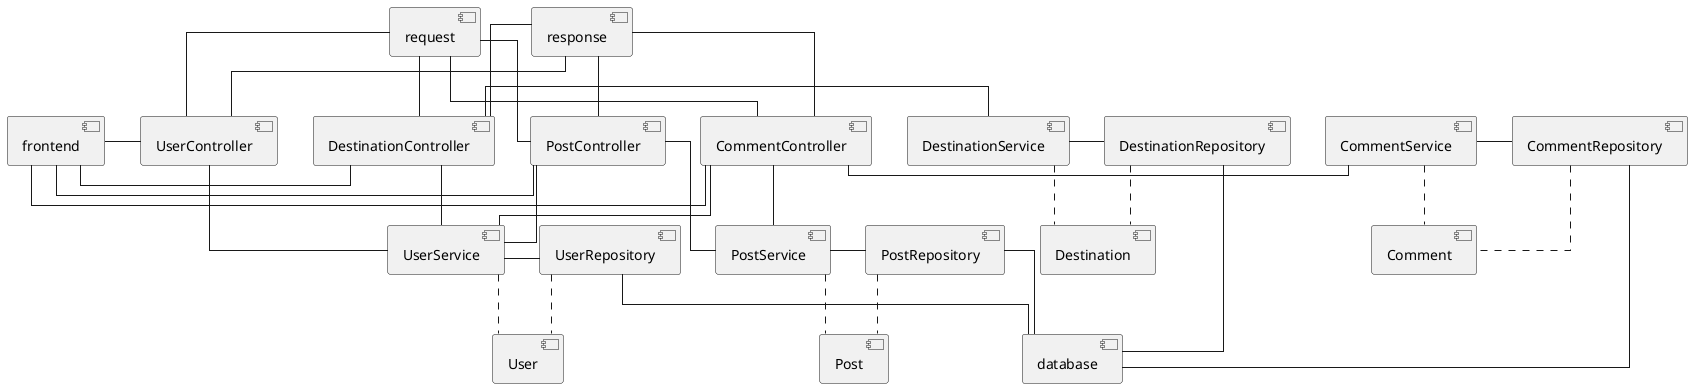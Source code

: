 @startuml overview
top to bottom direction
skinparam linetype ortho

component database
component frontend
component request
component response

component User
component UserController
component UserService
component UserRepository
UserController - UserService
UserService - UserRepository
UserService .. User
UserRepository .. User
UserRepository -- database

component Post
component PostController
component PostService
component PostRepository
PostController - PostService
PostService - PostRepository
PostService .. Post
PostRepository .. Post
PostRepository -- database

PostController -- UserService

component Comment
component CommentController
component CommentService
component CommentRepository
CommentController - CommentService
CommentService - CommentRepository
CommentService .. Comment
CommentRepository .. Comment
CommentRepository -- database

CommentController -- UserService
CommentController -- PostService

component Destination
component DestinationController
component DestinationService
component DestinationRepository
DestinationController - DestinationService
DestinationService - DestinationRepository
DestinationService .. Destination
DestinationRepository .. Destination
DestinationRepository -- database

DestinationController -- UserService

frontend - UserController
frontend - PostController
frontend - CommentController
frontend - DestinationController

request -- UserController
request -- PostController
request -- CommentController
request -- DestinationController

response -- UserController
response -- PostController
response -- CommentController
response -- DestinationController

@enduml